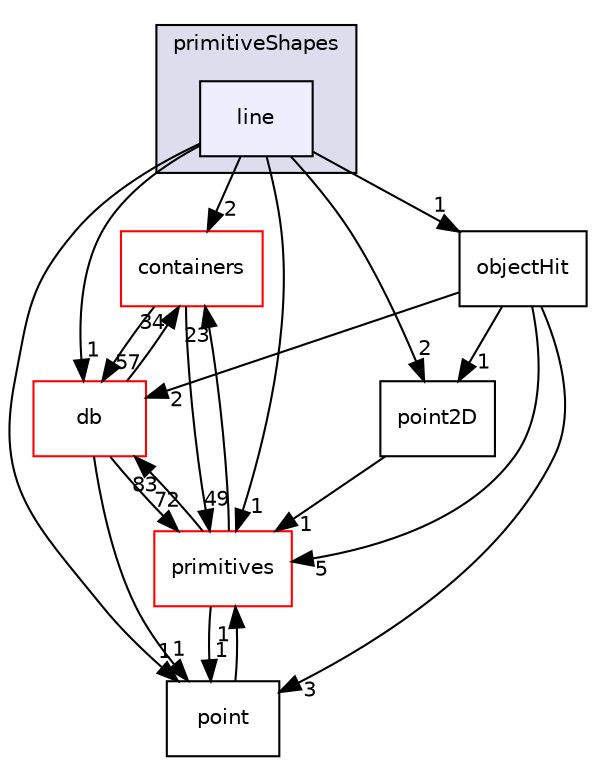 digraph "src/OpenFOAM/meshes/primitiveShapes/line" {
  bgcolor=transparent;
  compound=true
  node [ fontsize="10", fontname="Helvetica"];
  edge [ labelfontsize="10", labelfontname="Helvetica"];
  subgraph clusterdir_a36ac568b20b0ed2190ed53a491bc296 {
    graph [ bgcolor="#ddddee", pencolor="black", label="primitiveShapes" fontname="Helvetica", fontsize="10", URL="dir_a36ac568b20b0ed2190ed53a491bc296.html"]
  dir_b2b20348f78d31f6a5e7322ebd1c6bd6 [shape=box, label="line", style="filled", fillcolor="#eeeeff", pencolor="black", URL="dir_b2b20348f78d31f6a5e7322ebd1c6bd6.html"];
  }
  dir_19d0872053bde092be81d7fe3f56cbf7 [shape=box label="containers" color="red" URL="dir_19d0872053bde092be81d7fe3f56cbf7.html"];
  dir_c0616edb543207648ea9c3d1bc69a611 [shape=box label="point2D" URL="dir_c0616edb543207648ea9c3d1bc69a611.html"];
  dir_7bcf26a537537c6a3ac3b09fc24af38a [shape=box label="objectHit" URL="dir_7bcf26a537537c6a3ac3b09fc24af38a.html"];
  dir_63c634f7a7cfd679ac26c67fb30fc32f [shape=box label="db" color="red" URL="dir_63c634f7a7cfd679ac26c67fb30fc32f.html"];
  dir_cb34e2eea6ae8af2554e1d80aff9f166 [shape=box label="point" URL="dir_cb34e2eea6ae8af2554e1d80aff9f166.html"];
  dir_3e50f45338116b169052b428016851aa [shape=box label="primitives" color="red" URL="dir_3e50f45338116b169052b428016851aa.html"];
  dir_19d0872053bde092be81d7fe3f56cbf7->dir_63c634f7a7cfd679ac26c67fb30fc32f [headlabel="57", labeldistance=1.5 headhref="dir_001902_001953.html"];
  dir_19d0872053bde092be81d7fe3f56cbf7->dir_3e50f45338116b169052b428016851aa [headlabel="49", labeldistance=1.5 headhref="dir_001902_002325.html"];
  dir_c0616edb543207648ea9c3d1bc69a611->dir_3e50f45338116b169052b428016851aa [headlabel="1", labeldistance=1.5 headhref="dir_002319_002325.html"];
  dir_7bcf26a537537c6a3ac3b09fc24af38a->dir_c0616edb543207648ea9c3d1bc69a611 [headlabel="1", labeldistance=1.5 headhref="dir_002316_002319.html"];
  dir_7bcf26a537537c6a3ac3b09fc24af38a->dir_63c634f7a7cfd679ac26c67fb30fc32f [headlabel="2", labeldistance=1.5 headhref="dir_002316_001953.html"];
  dir_7bcf26a537537c6a3ac3b09fc24af38a->dir_cb34e2eea6ae8af2554e1d80aff9f166 [headlabel="3", labeldistance=1.5 headhref="dir_002316_002318.html"];
  dir_7bcf26a537537c6a3ac3b09fc24af38a->dir_3e50f45338116b169052b428016851aa [headlabel="5", labeldistance=1.5 headhref="dir_002316_002325.html"];
  dir_63c634f7a7cfd679ac26c67fb30fc32f->dir_19d0872053bde092be81d7fe3f56cbf7 [headlabel="34", labeldistance=1.5 headhref="dir_001953_001902.html"];
  dir_63c634f7a7cfd679ac26c67fb30fc32f->dir_cb34e2eea6ae8af2554e1d80aff9f166 [headlabel="1", labeldistance=1.5 headhref="dir_001953_002318.html"];
  dir_63c634f7a7cfd679ac26c67fb30fc32f->dir_3e50f45338116b169052b428016851aa [headlabel="72", labeldistance=1.5 headhref="dir_001953_002325.html"];
  dir_cb34e2eea6ae8af2554e1d80aff9f166->dir_3e50f45338116b169052b428016851aa [headlabel="1", labeldistance=1.5 headhref="dir_002318_002325.html"];
  dir_3e50f45338116b169052b428016851aa->dir_19d0872053bde092be81d7fe3f56cbf7 [headlabel="23", labeldistance=1.5 headhref="dir_002325_001902.html"];
  dir_3e50f45338116b169052b428016851aa->dir_63c634f7a7cfd679ac26c67fb30fc32f [headlabel="83", labeldistance=1.5 headhref="dir_002325_001953.html"];
  dir_3e50f45338116b169052b428016851aa->dir_cb34e2eea6ae8af2554e1d80aff9f166 [headlabel="1", labeldistance=1.5 headhref="dir_002325_002318.html"];
  dir_b2b20348f78d31f6a5e7322ebd1c6bd6->dir_19d0872053bde092be81d7fe3f56cbf7 [headlabel="2", labeldistance=1.5 headhref="dir_002315_001902.html"];
  dir_b2b20348f78d31f6a5e7322ebd1c6bd6->dir_c0616edb543207648ea9c3d1bc69a611 [headlabel="2", labeldistance=1.5 headhref="dir_002315_002319.html"];
  dir_b2b20348f78d31f6a5e7322ebd1c6bd6->dir_7bcf26a537537c6a3ac3b09fc24af38a [headlabel="1", labeldistance=1.5 headhref="dir_002315_002316.html"];
  dir_b2b20348f78d31f6a5e7322ebd1c6bd6->dir_63c634f7a7cfd679ac26c67fb30fc32f [headlabel="1", labeldistance=1.5 headhref="dir_002315_001953.html"];
  dir_b2b20348f78d31f6a5e7322ebd1c6bd6->dir_cb34e2eea6ae8af2554e1d80aff9f166 [headlabel="1", labeldistance=1.5 headhref="dir_002315_002318.html"];
  dir_b2b20348f78d31f6a5e7322ebd1c6bd6->dir_3e50f45338116b169052b428016851aa [headlabel="1", labeldistance=1.5 headhref="dir_002315_002325.html"];
}
